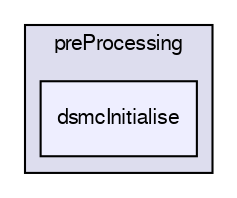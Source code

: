 digraph "applications/utilities/preProcessing/dsmcInitialise" {
  bgcolor=transparent;
  compound=true
  node [ fontsize="10", fontname="FreeSans"];
  edge [ labelfontsize="10", labelfontname="FreeSans"];
  subgraph clusterdir_2cb9088fcfa5d85f3ea0b5a37d6be287 {
    graph [ bgcolor="#ddddee", pencolor="black", label="preProcessing" fontname="FreeSans", fontsize="10", URL="dir_2cb9088fcfa5d85f3ea0b5a37d6be287.html"]
  dir_c158c268b59c4e5aa7fcc687e78d11c5 [shape=box, label="dsmcInitialise", style="filled", fillcolor="#eeeeff", pencolor="black", URL="dir_c158c268b59c4e5aa7fcc687e78d11c5.html"];
  }
}

